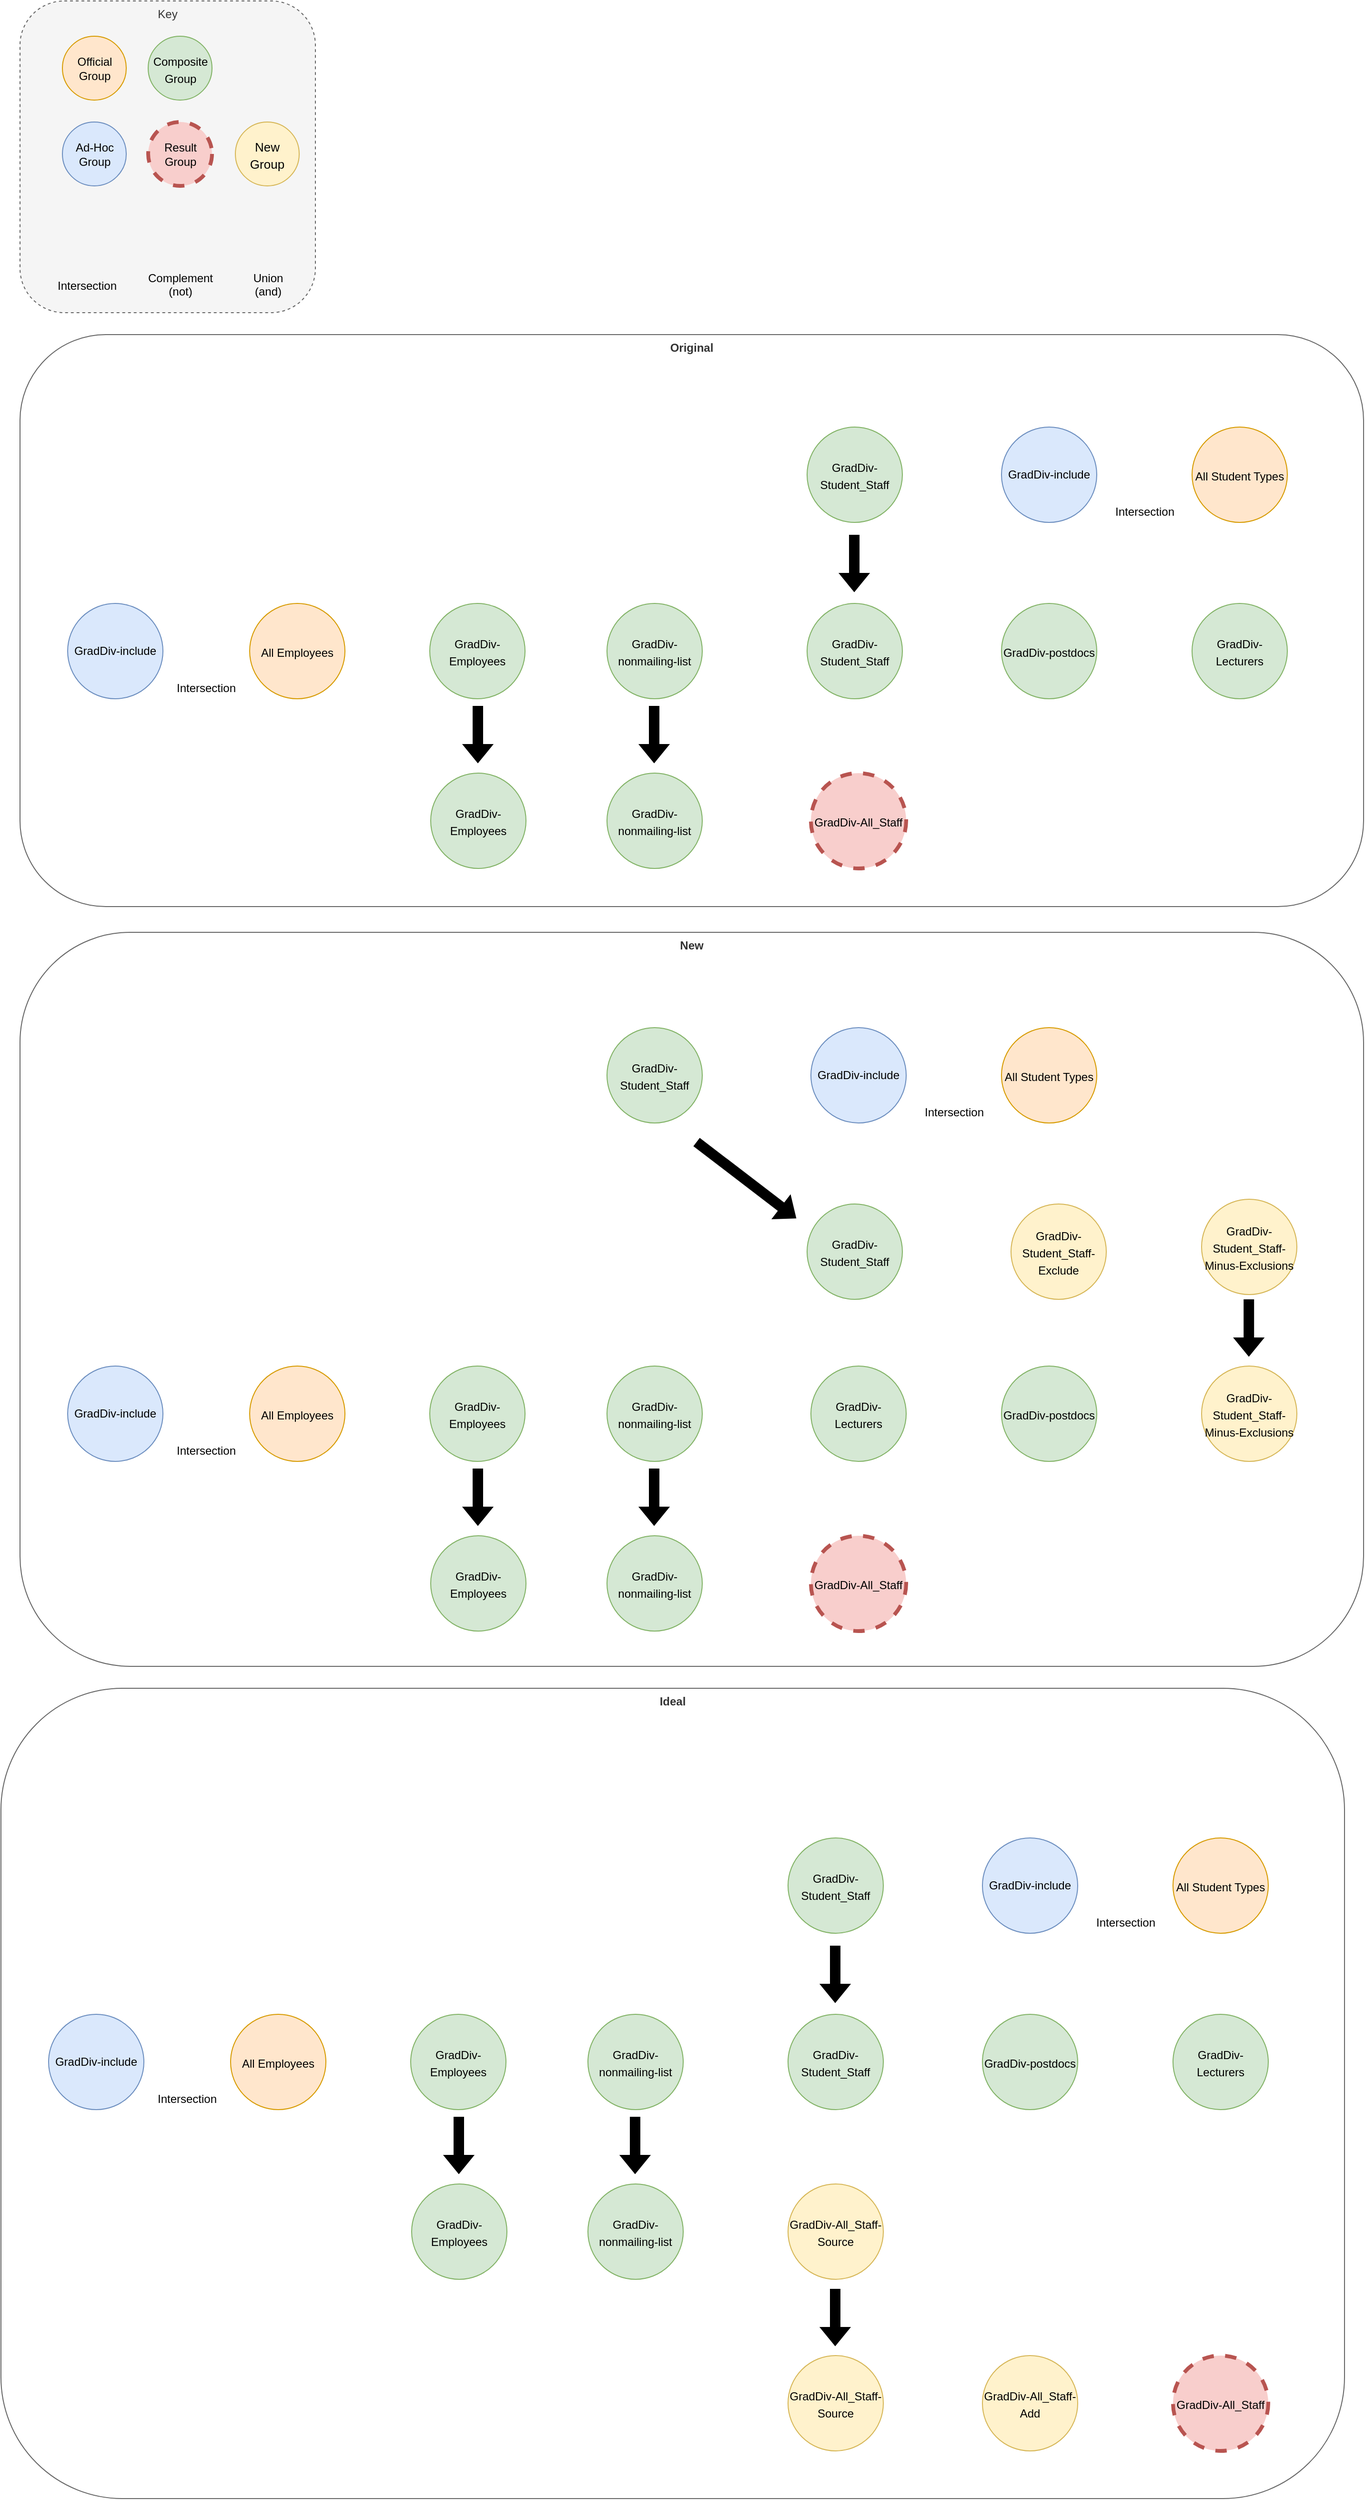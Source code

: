 <mxfile version="21.1.8" type="github">
  <diagram id="3228e29e-7158-1315-38df-8450db1d8a1d" name="Page-1">
    <mxGraphModel dx="3772" dy="739" grid="1" gridSize="10" guides="1" tooltips="1" connect="1" arrows="1" fold="1" page="1" pageScale="1" pageWidth="1169" pageHeight="827" background="none" math="0" shadow="0">
      <root>
        <mxCell id="0" />
        <mxCell id="1" parent="0" />
        <mxCell id="iQ8cCC7Z_S4U6pTmPQgQ-21691" value="&lt;b&gt;New&lt;/b&gt;" style="rounded=1;whiteSpace=wrap;html=1;fontSize=12;fontColor=#333333;fillColor=none;verticalAlign=top;strokeColor=#666666;" parent="1" vertex="1">
          <mxGeometry x="-2070" y="977" width="1410" height="770" as="geometry" />
        </mxCell>
        <mxCell id="QYALVXL8oTtBSw0v3C-n-21735" value="Key" style="rounded=1;whiteSpace=wrap;html=1;fontSize=12;fontColor=#333333;fillColor=#f5f5f5;verticalAlign=top;dashed=1;strokeColor=#666666;" parent="1" vertex="1">
          <mxGeometry x="-2070" width="310" height="327" as="geometry" />
        </mxCell>
        <mxCell id="QYALVXL8oTtBSw0v3C-n-21685" value="&lt;b&gt;Original&lt;/b&gt;" style="rounded=1;whiteSpace=wrap;html=1;fontSize=12;fontColor=#333333;fillColor=none;verticalAlign=top;strokeColor=#666666;" parent="1" vertex="1">
          <mxGeometry x="-2070" y="350" width="1410" height="600" as="geometry" />
        </mxCell>
        <mxCell id="QYALVXL8oTtBSw0v3C-n-21664" value="&lt;font style=&quot;font-size: 12px;&quot;&gt;GradDiv-All_Staff&lt;/font&gt;" style="ellipse;whiteSpace=wrap;html=1;aspect=fixed;fontSize=15;fillColor=#f8cecc;strokeColor=#b85450;strokeWidth=4;dashed=1;" parent="1" vertex="1">
          <mxGeometry x="-1240" y="810" width="100" height="100" as="geometry" />
        </mxCell>
        <mxCell id="QYALVXL8oTtBSw0v3C-n-21665" value="&lt;font style=&quot;font-size: 12px;&quot;&gt;GradDiv-nonmailing-list&lt;/font&gt;" style="ellipse;whiteSpace=wrap;html=1;aspect=fixed;fontSize=15;fillColor=#d5e8d4;strokeColor=#82b366;" parent="1" vertex="1">
          <mxGeometry x="-1454" y="632" width="100" height="100" as="geometry" />
        </mxCell>
        <mxCell id="QYALVXL8oTtBSw0v3C-n-21666" value="Intersection" style="shape=image;html=1;verticalAlign=top;verticalLabelPosition=bottom;labelBackgroundColor=none;imageAspect=0;aspect=fixed;image=https://cdn0.iconfinder.com/data/icons/phosphor-regular-vol-3/256/intersect-128.png;fontSize=12;fontColor=default;fillColor=#B18754;" parent="1" vertex="1">
          <mxGeometry x="-2025.5" y="234.5" width="50" height="50" as="geometry" />
        </mxCell>
        <mxCell id="QYALVXL8oTtBSw0v3C-n-21673" value="&lt;font style=&quot;font-size: 12px;&quot;&gt;GradDiv-Employees&lt;/font&gt;" style="ellipse;whiteSpace=wrap;html=1;aspect=fixed;fontSize=15;fillColor=#d5e8d4;strokeColor=#82b366;" parent="1" vertex="1">
          <mxGeometry x="-1639" y="810" width="100" height="100" as="geometry" />
        </mxCell>
        <mxCell id="QYALVXL8oTtBSw0v3C-n-21674" value="" style="shape=image;html=1;verticalAlign=top;verticalLabelPosition=bottom;labelBackgroundColor=#ffffff;imageAspect=0;aspect=fixed;image=https://cdn0.iconfinder.com/data/icons/math-business-icon-set/93/1_5-128.png;fontSize=12;fontColor=default;fillColor=#B18754;" parent="1" vertex="1">
          <mxGeometry x="-1329" y="835" width="50" height="50" as="geometry" />
        </mxCell>
        <mxCell id="QYALVXL8oTtBSw0v3C-n-21677" value="&lt;font style=&quot;font-size: 12px;&quot;&gt;All Employees&lt;/font&gt;" style="ellipse;whiteSpace=wrap;html=1;aspect=fixed;fontSize=15;fillColor=#ffe6cc;strokeColor=#d79b00;" parent="1" vertex="1">
          <mxGeometry x="-1829" y="632" width="100" height="100" as="geometry" />
        </mxCell>
        <mxCell id="QYALVXL8oTtBSw0v3C-n-21678" value="" style="shape=image;html=1;verticalAlign=top;verticalLabelPosition=bottom;labelBackgroundColor=#ffffff;imageAspect=0;aspect=fixed;image=https://cdn0.iconfinder.com/data/icons/math-business-icon-set/93/1_5-128.png;fontSize=12;fontColor=default;fillColor=#B18754;" parent="1" vertex="1">
          <mxGeometry x="-1329" y="657" width="50" height="50" as="geometry" />
        </mxCell>
        <mxCell id="QYALVXL8oTtBSw0v3C-n-21681" value="Official Group" style="ellipse;whiteSpace=wrap;html=1;aspect=fixed;fontSize=12;fillColor=#ffe6cc;strokeColor=#d79b00;" parent="1" vertex="1">
          <mxGeometry x="-2025.5" y="37" width="67" height="67" as="geometry" />
        </mxCell>
        <mxCell id="QYALVXL8oTtBSw0v3C-n-21682" value="&lt;font style=&quot;font-size: 12px;&quot;&gt;Composite Group&lt;br&gt;&lt;/font&gt;" style="ellipse;whiteSpace=wrap;html=1;aspect=fixed;fontSize=15;fillColor=#d5e8d4;strokeColor=#82b366;" parent="1" vertex="1">
          <mxGeometry x="-1935.5" y="37" width="67" height="67" as="geometry" />
        </mxCell>
        <mxCell id="QYALVXL8oTtBSw0v3C-n-21683" value="Ad-Hoc Group" style="ellipse;whiteSpace=wrap;html=1;aspect=fixed;fontSize=12;fillColor=#dae8fc;strokeColor=#6c8ebf;" parent="1" vertex="1">
          <mxGeometry x="-2025.5" y="127" width="67" height="67" as="geometry" />
        </mxCell>
        <mxCell id="QYALVXL8oTtBSw0v3C-n-21684" value="Result Group" style="ellipse;whiteSpace=wrap;html=1;aspect=fixed;fontSize=12;fillColor=#f8cecc;strokeColor=#b85450;strokeWidth=4;perimeterSpacing=0;dashed=1;" parent="1" vertex="1">
          <mxGeometry x="-1935.5" y="127" width="67" height="67" as="geometry" />
        </mxCell>
        <mxCell id="QYALVXL8oTtBSw0v3C-n-21702" value="Complement&lt;br&gt;(not)" style="shape=image;html=1;verticalAlign=top;verticalLabelPosition=bottom;labelBackgroundColor=none;imageAspect=0;aspect=fixed;image=https://cdn4.iconfinder.com/data/icons/ionicons/512/icon-ios7-minus-outline-128.png;fontSize=12;fontColor=default;fillColor=#B18754;" parent="1" vertex="1">
          <mxGeometry x="-1927" y="227" width="50" height="50" as="geometry" />
        </mxCell>
        <mxCell id="QYALVXL8oTtBSw0v3C-n-21703" value="Union&lt;br&gt;(and)" style="shape=image;html=1;verticalAlign=top;verticalLabelPosition=bottom;labelBackgroundColor=none;imageAspect=0;aspect=fixed;image=https://cdn4.iconfinder.com/data/icons/ionicons/512/icon-ios7-plus-outline-128.png;fontSize=12;fontColor=default;fillColor=#B18754;" parent="1" vertex="1">
          <mxGeometry x="-1835.5" y="227" width="50" height="50" as="geometry" />
        </mxCell>
        <mxCell id="QYALVXL8oTtBSw0v3C-n-21733" value="&lt;font style=&quot;font-size: 13px;&quot;&gt;New Group&lt;br&gt;&lt;/font&gt;" style="ellipse;whiteSpace=wrap;html=1;aspect=fixed;fontSize=15;fillColor=#fff2cc;strokeColor=#d6b656;" parent="1" vertex="1">
          <mxGeometry x="-1844" y="127" width="67" height="67" as="geometry" />
        </mxCell>
        <mxCell id="iQ8cCC7Z_S4U6pTmPQgQ-21640" value="" style="shape=image;html=1;verticalAlign=top;verticalLabelPosition=bottom;labelBackgroundColor=#ffffff;imageAspect=0;aspect=fixed;image=https://cdn4.iconfinder.com/data/icons/ionicons/512/icon-ios7-minus-outline-128.png;fontSize=12;fontColor=default;fillColor=#B18754;" parent="1" vertex="1">
          <mxGeometry x="-1521" y="835" width="50" height="50" as="geometry" />
        </mxCell>
        <mxCell id="iQ8cCC7Z_S4U6pTmPQgQ-21641" value="&lt;font style=&quot;font-size: 12px;&quot;&gt;GradDiv-nonmailing-list&lt;/font&gt;" style="ellipse;whiteSpace=wrap;html=1;aspect=fixed;fontSize=15;fillColor=#d5e8d4;strokeColor=#82b366;" parent="1" vertex="1">
          <mxGeometry x="-1454" y="810" width="100" height="100" as="geometry" />
        </mxCell>
        <mxCell id="iQ8cCC7Z_S4U6pTmPQgQ-21642" value="" style="shape=flexArrow;endArrow=classic;html=1;rounded=0;fontSize=12;fontColor=default;fillColor=#000000;" parent="1" edge="1">
          <mxGeometry width="50" height="50" relative="1" as="geometry">
            <mxPoint x="-1404.5" y="739.5" as="sourcePoint" />
            <mxPoint x="-1404.5" y="799.5" as="targetPoint" />
          </mxGeometry>
        </mxCell>
        <mxCell id="iQ8cCC7Z_S4U6pTmPQgQ-21643" value="&lt;font style=&quot;font-size: 12px;&quot;&gt;GradDiv-Lecturers&lt;/font&gt;" style="ellipse;whiteSpace=wrap;html=1;aspect=fixed;fontSize=15;fillColor=#d5e8d4;strokeColor=#82b366;" parent="1" vertex="1">
          <mxGeometry x="-840" y="632" width="100" height="100" as="geometry" />
        </mxCell>
        <mxCell id="iQ8cCC7Z_S4U6pTmPQgQ-21644" value="" style="shape=image;html=1;verticalAlign=top;verticalLabelPosition=bottom;labelBackgroundColor=#ffffff;imageAspect=0;aspect=fixed;image=https://cdn4.iconfinder.com/data/icons/ionicons/512/icon-ios7-plus-outline-128.png;fontSize=12;fontColor=default;fillColor=#B18754;" parent="1" vertex="1">
          <mxGeometry x="-1110" y="657" width="50" height="50" as="geometry" />
        </mxCell>
        <mxCell id="iQ8cCC7Z_S4U6pTmPQgQ-21645" value="&lt;font style=&quot;font-size: 12px;&quot;&gt;GradDiv-postdocs&lt;/font&gt;" style="ellipse;whiteSpace=wrap;html=1;aspect=fixed;fontSize=15;fillColor=#d5e8d4;strokeColor=#82b366;" parent="1" vertex="1">
          <mxGeometry x="-1040" y="632" width="100" height="100" as="geometry" />
        </mxCell>
        <mxCell id="iQ8cCC7Z_S4U6pTmPQgQ-21646" value="" style="shape=image;html=1;verticalAlign=top;verticalLabelPosition=bottom;labelBackgroundColor=#ffffff;imageAspect=0;aspect=fixed;image=https://cdn4.iconfinder.com/data/icons/ionicons/512/icon-ios7-plus-outline-128.png;fontSize=12;fontColor=default;fillColor=#B18754;" parent="1" vertex="1">
          <mxGeometry x="-917" y="657" width="50" height="50" as="geometry" />
        </mxCell>
        <mxCell id="iQ8cCC7Z_S4U6pTmPQgQ-21647" value="&lt;font style=&quot;font-size: 12px;&quot;&gt;GradDiv-Student_Staff&lt;/font&gt;" style="ellipse;whiteSpace=wrap;html=1;aspect=fixed;fontSize=15;fillColor=#d5e8d4;strokeColor=#82b366;" parent="1" vertex="1">
          <mxGeometry x="-1244" y="632" width="100" height="100" as="geometry" />
        </mxCell>
        <mxCell id="iQ8cCC7Z_S4U6pTmPQgQ-21648" value="" style="shape=flexArrow;endArrow=classic;html=1;rounded=0;fontSize=12;fontColor=default;fillColor=#000000;" parent="1" edge="1">
          <mxGeometry width="50" height="50" relative="1" as="geometry">
            <mxPoint x="-1589.5" y="739.5" as="sourcePoint" />
            <mxPoint x="-1589.5" y="799.5" as="targetPoint" />
          </mxGeometry>
        </mxCell>
        <mxCell id="iQ8cCC7Z_S4U6pTmPQgQ-21649" value="&lt;font style=&quot;font-size: 12px;&quot;&gt;GradDiv-include&lt;/font&gt;" style="ellipse;whiteSpace=wrap;html=1;aspect=fixed;fontSize=12;fillColor=#dae8fc;strokeColor=#6c8ebf;" parent="1" vertex="1">
          <mxGeometry x="-2020" y="632" width="100" height="100" as="geometry" />
        </mxCell>
        <mxCell id="iQ8cCC7Z_S4U6pTmPQgQ-21650" value="Intersection" style="shape=image;html=1;verticalAlign=top;verticalLabelPosition=bottom;labelBackgroundColor=none;imageAspect=0;aspect=fixed;image=https://cdn0.iconfinder.com/data/icons/phosphor-regular-vol-3/256/intersect-128.png;fontSize=12;fontColor=default;fillColor=#B18754;" parent="1" vertex="1">
          <mxGeometry x="-1900" y="657" width="50" height="50" as="geometry" />
        </mxCell>
        <mxCell id="iQ8cCC7Z_S4U6pTmPQgQ-21651" value="&lt;font style=&quot;font-size: 12px;&quot;&gt;GradDiv-Employees&lt;/font&gt;" style="ellipse;whiteSpace=wrap;html=1;aspect=fixed;fontSize=15;fillColor=#d5e8d4;strokeColor=#82b366;" parent="1" vertex="1">
          <mxGeometry x="-1640" y="632" width="100" height="100" as="geometry" />
        </mxCell>
        <mxCell id="iQ8cCC7Z_S4U6pTmPQgQ-21652" value="" style="shape=image;html=1;verticalAlign=top;verticalLabelPosition=bottom;labelBackgroundColor=#ffffff;imageAspect=0;aspect=fixed;image=https://cdn0.iconfinder.com/data/icons/math-business-icon-set/93/1_5-128.png;fontSize=12;fontColor=default;fillColor=#B18754;" parent="1" vertex="1">
          <mxGeometry x="-1710" y="657" width="50" height="50" as="geometry" />
        </mxCell>
        <mxCell id="iQ8cCC7Z_S4U6pTmPQgQ-21653" value="&lt;font style=&quot;font-size: 12px;&quot;&gt;GradDiv-Student_Staff&lt;/font&gt;" style="ellipse;whiteSpace=wrap;html=1;aspect=fixed;fontSize=15;fillColor=#d5e8d4;strokeColor=#82b366;" parent="1" vertex="1">
          <mxGeometry x="-1244" y="447" width="100" height="100" as="geometry" />
        </mxCell>
        <mxCell id="iQ8cCC7Z_S4U6pTmPQgQ-21655" value="&lt;font style=&quot;font-size: 12px;&quot;&gt;GradDiv-include&lt;/font&gt;" style="ellipse;whiteSpace=wrap;html=1;aspect=fixed;fontSize=12;fillColor=#dae8fc;strokeColor=#6c8ebf;" parent="1" vertex="1">
          <mxGeometry x="-1040" y="447" width="100" height="100" as="geometry" />
        </mxCell>
        <mxCell id="iQ8cCC7Z_S4U6pTmPQgQ-21656" value="&lt;font style=&quot;font-size: 12px;&quot;&gt;All Student Types&lt;/font&gt;" style="ellipse;whiteSpace=wrap;html=1;aspect=fixed;fontSize=15;fillColor=#ffe6cc;strokeColor=#d79b00;" parent="1" vertex="1">
          <mxGeometry x="-840" y="447" width="100" height="100" as="geometry" />
        </mxCell>
        <mxCell id="iQ8cCC7Z_S4U6pTmPQgQ-21657" value="Intersection" style="shape=image;html=1;verticalAlign=top;verticalLabelPosition=bottom;labelBackgroundColor=none;imageAspect=0;aspect=fixed;image=https://cdn0.iconfinder.com/data/icons/phosphor-regular-vol-3/256/intersect-128.png;fontSize=12;fontColor=default;fillColor=#B18754;" parent="1" vertex="1">
          <mxGeometry x="-915.5" y="472" width="50" height="50" as="geometry" />
        </mxCell>
        <mxCell id="iQ8cCC7Z_S4U6pTmPQgQ-21658" value="" style="shape=image;html=1;verticalAlign=top;verticalLabelPosition=bottom;labelBackgroundColor=#ffffff;imageAspect=0;aspect=fixed;image=https://cdn0.iconfinder.com/data/icons/math-business-icon-set/93/1_5-128.png;fontSize=12;fontColor=default;fillColor=#B18754;" parent="1" vertex="1">
          <mxGeometry x="-1129" y="472" width="50" height="50" as="geometry" />
        </mxCell>
        <mxCell id="iQ8cCC7Z_S4U6pTmPQgQ-21660" value="&lt;font style=&quot;font-size: 12px;&quot;&gt;GradDiv-All_Staff&lt;/font&gt;" style="ellipse;whiteSpace=wrap;html=1;aspect=fixed;fontSize=15;fillColor=#f8cecc;strokeColor=#b85450;strokeWidth=4;dashed=1;" parent="1" vertex="1">
          <mxGeometry x="-1240" y="1610" width="100" height="100" as="geometry" />
        </mxCell>
        <mxCell id="iQ8cCC7Z_S4U6pTmPQgQ-21661" value="&lt;font style=&quot;font-size: 12px;&quot;&gt;GradDiv-nonmailing-list&lt;/font&gt;" style="ellipse;whiteSpace=wrap;html=1;aspect=fixed;fontSize=15;fillColor=#d5e8d4;strokeColor=#82b366;" parent="1" vertex="1">
          <mxGeometry x="-1454" y="1432" width="100" height="100" as="geometry" />
        </mxCell>
        <mxCell id="iQ8cCC7Z_S4U6pTmPQgQ-21662" value="&lt;font style=&quot;font-size: 12px;&quot;&gt;GradDiv-Employees&lt;/font&gt;" style="ellipse;whiteSpace=wrap;html=1;aspect=fixed;fontSize=15;fillColor=#d5e8d4;strokeColor=#82b366;" parent="1" vertex="1">
          <mxGeometry x="-1639" y="1610" width="100" height="100" as="geometry" />
        </mxCell>
        <mxCell id="iQ8cCC7Z_S4U6pTmPQgQ-21663" value="" style="shape=image;html=1;verticalAlign=top;verticalLabelPosition=bottom;labelBackgroundColor=#ffffff;imageAspect=0;aspect=fixed;image=https://cdn0.iconfinder.com/data/icons/math-business-icon-set/93/1_5-128.png;fontSize=12;fontColor=default;fillColor=#B18754;" parent="1" vertex="1">
          <mxGeometry x="-1329" y="1635" width="50" height="50" as="geometry" />
        </mxCell>
        <mxCell id="iQ8cCC7Z_S4U6pTmPQgQ-21664" value="&lt;font style=&quot;font-size: 12px;&quot;&gt;All Employees&lt;/font&gt;" style="ellipse;whiteSpace=wrap;html=1;aspect=fixed;fontSize=15;fillColor=#ffe6cc;strokeColor=#d79b00;" parent="1" vertex="1">
          <mxGeometry x="-1829" y="1432" width="100" height="100" as="geometry" />
        </mxCell>
        <mxCell id="iQ8cCC7Z_S4U6pTmPQgQ-21665" value="" style="shape=image;html=1;verticalAlign=top;verticalLabelPosition=bottom;labelBackgroundColor=#ffffff;imageAspect=0;aspect=fixed;image=https://cdn0.iconfinder.com/data/icons/math-business-icon-set/93/1_5-128.png;fontSize=12;fontColor=default;fillColor=#B18754;" parent="1" vertex="1">
          <mxGeometry x="-1329" y="1457" width="50" height="50" as="geometry" />
        </mxCell>
        <mxCell id="iQ8cCC7Z_S4U6pTmPQgQ-21666" value="" style="shape=image;html=1;verticalAlign=top;verticalLabelPosition=bottom;labelBackgroundColor=#ffffff;imageAspect=0;aspect=fixed;image=https://cdn4.iconfinder.com/data/icons/ionicons/512/icon-ios7-minus-outline-128.png;fontSize=12;fontColor=default;fillColor=#B18754;" parent="1" vertex="1">
          <mxGeometry x="-1521" y="1635" width="50" height="50" as="geometry" />
        </mxCell>
        <mxCell id="iQ8cCC7Z_S4U6pTmPQgQ-21667" value="&lt;font style=&quot;font-size: 12px;&quot;&gt;GradDiv-nonmailing-list&lt;/font&gt;" style="ellipse;whiteSpace=wrap;html=1;aspect=fixed;fontSize=15;fillColor=#d5e8d4;strokeColor=#82b366;" parent="1" vertex="1">
          <mxGeometry x="-1454" y="1610" width="100" height="100" as="geometry" />
        </mxCell>
        <mxCell id="iQ8cCC7Z_S4U6pTmPQgQ-21668" value="" style="shape=flexArrow;endArrow=classic;html=1;rounded=0;fontSize=12;fontColor=default;fillColor=#000000;" parent="1" edge="1">
          <mxGeometry width="50" height="50" relative="1" as="geometry">
            <mxPoint x="-1404.5" y="1539.5" as="sourcePoint" />
            <mxPoint x="-1404.5" y="1599.5" as="targetPoint" />
          </mxGeometry>
        </mxCell>
        <mxCell id="iQ8cCC7Z_S4U6pTmPQgQ-21669" value="&lt;font style=&quot;font-size: 12px;&quot;&gt;GradDiv-Lecturers&lt;/font&gt;" style="ellipse;whiteSpace=wrap;html=1;aspect=fixed;fontSize=15;fillColor=#d5e8d4;strokeColor=#82b366;" parent="1" vertex="1">
          <mxGeometry x="-1240" y="1432" width="100" height="100" as="geometry" />
        </mxCell>
        <mxCell id="iQ8cCC7Z_S4U6pTmPQgQ-21670" value="" style="shape=image;html=1;verticalAlign=top;verticalLabelPosition=bottom;labelBackgroundColor=#ffffff;imageAspect=0;aspect=fixed;image=https://cdn4.iconfinder.com/data/icons/ionicons/512/icon-ios7-plus-outline-128.png;fontSize=12;fontColor=default;fillColor=#B18754;" parent="1" vertex="1">
          <mxGeometry x="-1110" y="1457" width="50" height="50" as="geometry" />
        </mxCell>
        <mxCell id="iQ8cCC7Z_S4U6pTmPQgQ-21671" value="&lt;font style=&quot;font-size: 12px;&quot;&gt;GradDiv-postdocs&lt;/font&gt;" style="ellipse;whiteSpace=wrap;html=1;aspect=fixed;fontSize=15;fillColor=#d5e8d4;strokeColor=#82b366;" parent="1" vertex="1">
          <mxGeometry x="-1040" y="1432" width="100" height="100" as="geometry" />
        </mxCell>
        <mxCell id="iQ8cCC7Z_S4U6pTmPQgQ-21672" value="" style="shape=image;html=1;verticalAlign=top;verticalLabelPosition=bottom;labelBackgroundColor=#ffffff;imageAspect=0;aspect=fixed;image=https://cdn4.iconfinder.com/data/icons/ionicons/512/icon-ios7-plus-outline-128.png;fontSize=12;fontColor=default;fillColor=#B18754;" parent="1" vertex="1">
          <mxGeometry x="-917" y="1457" width="50" height="50" as="geometry" />
        </mxCell>
        <mxCell id="iQ8cCC7Z_S4U6pTmPQgQ-21673" value="&lt;font style=&quot;font-size: 12px;&quot;&gt;GradDiv-Student_Staff&lt;/font&gt;" style="ellipse;whiteSpace=wrap;html=1;aspect=fixed;fontSize=15;fillColor=#d5e8d4;strokeColor=#82b366;" parent="1" vertex="1">
          <mxGeometry x="-1244" y="1262" width="100" height="100" as="geometry" />
        </mxCell>
        <mxCell id="iQ8cCC7Z_S4U6pTmPQgQ-21674" value="" style="shape=flexArrow;endArrow=classic;html=1;rounded=0;fontSize=12;fontColor=default;fillColor=#000000;" parent="1" edge="1">
          <mxGeometry width="50" height="50" relative="1" as="geometry">
            <mxPoint x="-1589.5" y="1539.5" as="sourcePoint" />
            <mxPoint x="-1589.5" y="1599.5" as="targetPoint" />
          </mxGeometry>
        </mxCell>
        <mxCell id="iQ8cCC7Z_S4U6pTmPQgQ-21675" value="&lt;font style=&quot;font-size: 12px;&quot;&gt;GradDiv-include&lt;/font&gt;" style="ellipse;whiteSpace=wrap;html=1;aspect=fixed;fontSize=12;fillColor=#dae8fc;strokeColor=#6c8ebf;" parent="1" vertex="1">
          <mxGeometry x="-2020" y="1432" width="100" height="100" as="geometry" />
        </mxCell>
        <mxCell id="iQ8cCC7Z_S4U6pTmPQgQ-21676" value="Intersection" style="shape=image;html=1;verticalAlign=top;verticalLabelPosition=bottom;labelBackgroundColor=none;imageAspect=0;aspect=fixed;image=https://cdn0.iconfinder.com/data/icons/phosphor-regular-vol-3/256/intersect-128.png;fontSize=12;fontColor=default;fillColor=#B18754;" parent="1" vertex="1">
          <mxGeometry x="-1900" y="1457" width="50" height="50" as="geometry" />
        </mxCell>
        <mxCell id="iQ8cCC7Z_S4U6pTmPQgQ-21677" value="&lt;font style=&quot;font-size: 12px;&quot;&gt;GradDiv-Employees&lt;/font&gt;" style="ellipse;whiteSpace=wrap;html=1;aspect=fixed;fontSize=15;fillColor=#d5e8d4;strokeColor=#82b366;" parent="1" vertex="1">
          <mxGeometry x="-1640" y="1432" width="100" height="100" as="geometry" />
        </mxCell>
        <mxCell id="iQ8cCC7Z_S4U6pTmPQgQ-21678" value="" style="shape=image;html=1;verticalAlign=top;verticalLabelPosition=bottom;labelBackgroundColor=#ffffff;imageAspect=0;aspect=fixed;image=https://cdn0.iconfinder.com/data/icons/math-business-icon-set/93/1_5-128.png;fontSize=12;fontColor=default;fillColor=#B18754;" parent="1" vertex="1">
          <mxGeometry x="-1710" y="1457" width="50" height="50" as="geometry" />
        </mxCell>
        <mxCell id="iQ8cCC7Z_S4U6pTmPQgQ-21679" value="&lt;font style=&quot;font-size: 12px;&quot;&gt;GradDiv-Student_Staff&lt;/font&gt;" style="ellipse;whiteSpace=wrap;html=1;aspect=fixed;fontSize=15;fillColor=#d5e8d4;strokeColor=#82b366;" parent="1" vertex="1">
          <mxGeometry x="-1454" y="1077" width="100" height="100" as="geometry" />
        </mxCell>
        <mxCell id="iQ8cCC7Z_S4U6pTmPQgQ-21680" value="" style="shape=flexArrow;endArrow=classic;html=1;rounded=0;fontSize=12;fontColor=default;fillColor=#000000;" parent="1" edge="1">
          <mxGeometry width="50" height="50" relative="1" as="geometry">
            <mxPoint x="-1360" y="1197" as="sourcePoint" />
            <mxPoint x="-1255.5" y="1277" as="targetPoint" />
          </mxGeometry>
        </mxCell>
        <mxCell id="iQ8cCC7Z_S4U6pTmPQgQ-21681" value="&lt;font style=&quot;font-size: 12px;&quot;&gt;GradDiv-include&lt;/font&gt;" style="ellipse;whiteSpace=wrap;html=1;aspect=fixed;fontSize=12;fillColor=#dae8fc;strokeColor=#6c8ebf;" parent="1" vertex="1">
          <mxGeometry x="-1240" y="1077" width="100" height="100" as="geometry" />
        </mxCell>
        <mxCell id="iQ8cCC7Z_S4U6pTmPQgQ-21682" value="&lt;font style=&quot;font-size: 12px;&quot;&gt;All Student Types&lt;/font&gt;" style="ellipse;whiteSpace=wrap;html=1;aspect=fixed;fontSize=15;fillColor=#ffe6cc;strokeColor=#d79b00;" parent="1" vertex="1">
          <mxGeometry x="-1040" y="1077" width="100" height="100" as="geometry" />
        </mxCell>
        <mxCell id="iQ8cCC7Z_S4U6pTmPQgQ-21683" value="Intersection" style="shape=image;html=1;verticalAlign=top;verticalLabelPosition=bottom;labelBackgroundColor=none;imageAspect=0;aspect=fixed;image=https://cdn0.iconfinder.com/data/icons/phosphor-regular-vol-3/256/intersect-128.png;fontSize=12;fontColor=default;fillColor=#B18754;" parent="1" vertex="1">
          <mxGeometry x="-1115.5" y="1102" width="50" height="50" as="geometry" />
        </mxCell>
        <mxCell id="iQ8cCC7Z_S4U6pTmPQgQ-21684" value="" style="shape=image;html=1;verticalAlign=top;verticalLabelPosition=bottom;labelBackgroundColor=#ffffff;imageAspect=0;aspect=fixed;image=https://cdn0.iconfinder.com/data/icons/math-business-icon-set/93/1_5-128.png;fontSize=12;fontColor=default;fillColor=#B18754;" parent="1" vertex="1">
          <mxGeometry x="-1329" y="1102" width="50" height="50" as="geometry" />
        </mxCell>
        <mxCell id="iQ8cCC7Z_S4U6pTmPQgQ-21685" value="" style="shape=image;html=1;verticalAlign=top;verticalLabelPosition=bottom;labelBackgroundColor=#ffffff;imageAspect=0;aspect=fixed;image=https://cdn0.iconfinder.com/data/icons/math-business-icon-set/93/1_5-128.png;fontSize=12;fontColor=default;fillColor=#B18754;" parent="1" vertex="1">
          <mxGeometry x="-900" y="1287" width="50" height="50" as="geometry" />
        </mxCell>
        <mxCell id="iQ8cCC7Z_S4U6pTmPQgQ-21686" value="&lt;font style=&quot;font-size: 12px;&quot;&gt;GradDiv-Student_Staff-Exclude&lt;/font&gt;" style="ellipse;whiteSpace=wrap;html=1;aspect=fixed;fontSize=15;fillColor=#fff2cc;strokeColor=#d6b656;" parent="1" vertex="1">
          <mxGeometry x="-1030" y="1262" width="100" height="100" as="geometry" />
        </mxCell>
        <mxCell id="iQ8cCC7Z_S4U6pTmPQgQ-21687" value="" style="shape=image;html=1;verticalAlign=top;verticalLabelPosition=bottom;labelBackgroundColor=#ffffff;imageAspect=0;aspect=fixed;image=https://cdn4.iconfinder.com/data/icons/ionicons/512/icon-ios7-minus-outline-128.png;fontSize=12;fontColor=default;fillColor=#B18754;" parent="1" vertex="1">
          <mxGeometry x="-1119" y="1287" width="50" height="50" as="geometry" />
        </mxCell>
        <mxCell id="iQ8cCC7Z_S4U6pTmPQgQ-21688" value="&lt;font style=&quot;font-size: 12px;&quot;&gt;GradDiv-Student_Staff-Minus-Exclusions&lt;/font&gt;" style="ellipse;whiteSpace=wrap;html=1;aspect=fixed;fontSize=15;fillColor=#fff2cc;strokeColor=#d6b656;" parent="1" vertex="1">
          <mxGeometry x="-830" y="1257" width="100" height="100" as="geometry" />
        </mxCell>
        <mxCell id="iQ8cCC7Z_S4U6pTmPQgQ-21689" value="&lt;font style=&quot;font-size: 12px;&quot;&gt;GradDiv-Student_Staff-Minus-Exclusions&lt;/font&gt;" style="ellipse;whiteSpace=wrap;html=1;aspect=fixed;fontSize=15;fillColor=#fff2cc;strokeColor=#d6b656;" parent="1" vertex="1">
          <mxGeometry x="-830" y="1432" width="100" height="100" as="geometry" />
        </mxCell>
        <mxCell id="iQ8cCC7Z_S4U6pTmPQgQ-21690" value="" style="shape=flexArrow;endArrow=classic;html=1;rounded=0;fontSize=12;fontColor=default;fillColor=#000000;" parent="1" edge="1">
          <mxGeometry width="50" height="50" relative="1" as="geometry">
            <mxPoint x="-780.4" y="1362" as="sourcePoint" />
            <mxPoint x="-780.4" y="1422" as="targetPoint" />
          </mxGeometry>
        </mxCell>
        <mxCell id="iQ8cCC7Z_S4U6pTmPQgQ-21692" value="" style="shape=flexArrow;endArrow=classic;html=1;rounded=0;fontSize=12;fontColor=default;fillColor=#000000;" parent="1" edge="1">
          <mxGeometry width="50" height="50" relative="1" as="geometry">
            <mxPoint x="-1194.48" y="560" as="sourcePoint" />
            <mxPoint x="-1194.48" y="620" as="targetPoint" />
          </mxGeometry>
        </mxCell>
        <mxCell id="Dv3-8hnqQZweyLeq9XOi-1" value="&lt;b&gt;Ideal&lt;/b&gt;" style="rounded=1;whiteSpace=wrap;html=1;fontSize=12;fontColor=#333333;fillColor=none;verticalAlign=top;strokeColor=#666666;" vertex="1" parent="1">
          <mxGeometry x="-2090" y="1770" width="1410" height="850" as="geometry" />
        </mxCell>
        <mxCell id="Dv3-8hnqQZweyLeq9XOi-2" value="&lt;font style=&quot;font-size: 12px;&quot;&gt;GradDiv-All_Staff&lt;/font&gt;" style="ellipse;whiteSpace=wrap;html=1;aspect=fixed;fontSize=15;fillColor=#f8cecc;strokeColor=#b85450;strokeWidth=4;dashed=1;" vertex="1" parent="1">
          <mxGeometry x="-860" y="2470" width="100" height="100" as="geometry" />
        </mxCell>
        <mxCell id="Dv3-8hnqQZweyLeq9XOi-3" value="&lt;font style=&quot;font-size: 12px;&quot;&gt;GradDiv-nonmailing-list&lt;/font&gt;" style="ellipse;whiteSpace=wrap;html=1;aspect=fixed;fontSize=15;fillColor=#d5e8d4;strokeColor=#82b366;" vertex="1" parent="1">
          <mxGeometry x="-1474" y="2112" width="100" height="100" as="geometry" />
        </mxCell>
        <mxCell id="Dv3-8hnqQZweyLeq9XOi-4" value="&lt;font style=&quot;font-size: 12px;&quot;&gt;GradDiv-Employees&lt;/font&gt;" style="ellipse;whiteSpace=wrap;html=1;aspect=fixed;fontSize=15;fillColor=#d5e8d4;strokeColor=#82b366;" vertex="1" parent="1">
          <mxGeometry x="-1659" y="2290" width="100" height="100" as="geometry" />
        </mxCell>
        <mxCell id="Dv3-8hnqQZweyLeq9XOi-5" value="" style="shape=image;html=1;verticalAlign=top;verticalLabelPosition=bottom;labelBackgroundColor=#ffffff;imageAspect=0;aspect=fixed;image=https://cdn0.iconfinder.com/data/icons/math-business-icon-set/93/1_5-128.png;fontSize=12;fontColor=default;fillColor=#B18754;" vertex="1" parent="1">
          <mxGeometry x="-1349" y="2315" width="50" height="50" as="geometry" />
        </mxCell>
        <mxCell id="Dv3-8hnqQZweyLeq9XOi-6" value="&lt;font style=&quot;font-size: 12px;&quot;&gt;All Employees&lt;/font&gt;" style="ellipse;whiteSpace=wrap;html=1;aspect=fixed;fontSize=15;fillColor=#ffe6cc;strokeColor=#d79b00;" vertex="1" parent="1">
          <mxGeometry x="-1849" y="2112" width="100" height="100" as="geometry" />
        </mxCell>
        <mxCell id="Dv3-8hnqQZweyLeq9XOi-7" value="" style="shape=image;html=1;verticalAlign=top;verticalLabelPosition=bottom;labelBackgroundColor=#ffffff;imageAspect=0;aspect=fixed;image=https://cdn0.iconfinder.com/data/icons/math-business-icon-set/93/1_5-128.png;fontSize=12;fontColor=default;fillColor=#B18754;" vertex="1" parent="1">
          <mxGeometry x="-1349" y="2137" width="50" height="50" as="geometry" />
        </mxCell>
        <mxCell id="Dv3-8hnqQZweyLeq9XOi-8" value="" style="shape=image;html=1;verticalAlign=top;verticalLabelPosition=bottom;labelBackgroundColor=#ffffff;imageAspect=0;aspect=fixed;image=https://cdn4.iconfinder.com/data/icons/ionicons/512/icon-ios7-minus-outline-128.png;fontSize=12;fontColor=default;fillColor=#B18754;" vertex="1" parent="1">
          <mxGeometry x="-1541" y="2315" width="50" height="50" as="geometry" />
        </mxCell>
        <mxCell id="Dv3-8hnqQZweyLeq9XOi-9" value="&lt;font style=&quot;font-size: 12px;&quot;&gt;GradDiv-nonmailing-list&lt;/font&gt;" style="ellipse;whiteSpace=wrap;html=1;aspect=fixed;fontSize=15;fillColor=#d5e8d4;strokeColor=#82b366;" vertex="1" parent="1">
          <mxGeometry x="-1474" y="2290" width="100" height="100" as="geometry" />
        </mxCell>
        <mxCell id="Dv3-8hnqQZweyLeq9XOi-10" value="" style="shape=flexArrow;endArrow=classic;html=1;rounded=0;fontSize=12;fontColor=default;fillColor=#000000;" edge="1" parent="1">
          <mxGeometry width="50" height="50" relative="1" as="geometry">
            <mxPoint x="-1424.5" y="2219.5" as="sourcePoint" />
            <mxPoint x="-1424.5" y="2279.5" as="targetPoint" />
          </mxGeometry>
        </mxCell>
        <mxCell id="Dv3-8hnqQZweyLeq9XOi-11" value="&lt;font style=&quot;font-size: 12px;&quot;&gt;GradDiv-Lecturers&lt;/font&gt;" style="ellipse;whiteSpace=wrap;html=1;aspect=fixed;fontSize=15;fillColor=#d5e8d4;strokeColor=#82b366;" vertex="1" parent="1">
          <mxGeometry x="-860" y="2112" width="100" height="100" as="geometry" />
        </mxCell>
        <mxCell id="Dv3-8hnqQZweyLeq9XOi-12" value="" style="shape=image;html=1;verticalAlign=top;verticalLabelPosition=bottom;labelBackgroundColor=#ffffff;imageAspect=0;aspect=fixed;image=https://cdn4.iconfinder.com/data/icons/ionicons/512/icon-ios7-plus-outline-128.png;fontSize=12;fontColor=default;fillColor=#B18754;" vertex="1" parent="1">
          <mxGeometry x="-1130" y="2137" width="50" height="50" as="geometry" />
        </mxCell>
        <mxCell id="Dv3-8hnqQZweyLeq9XOi-13" value="&lt;font style=&quot;font-size: 12px;&quot;&gt;GradDiv-postdocs&lt;/font&gt;" style="ellipse;whiteSpace=wrap;html=1;aspect=fixed;fontSize=15;fillColor=#d5e8d4;strokeColor=#82b366;" vertex="1" parent="1">
          <mxGeometry x="-1060" y="2112" width="100" height="100" as="geometry" />
        </mxCell>
        <mxCell id="Dv3-8hnqQZweyLeq9XOi-14" value="" style="shape=image;html=1;verticalAlign=top;verticalLabelPosition=bottom;labelBackgroundColor=#ffffff;imageAspect=0;aspect=fixed;image=https://cdn4.iconfinder.com/data/icons/ionicons/512/icon-ios7-plus-outline-128.png;fontSize=12;fontColor=default;fillColor=#B18754;" vertex="1" parent="1">
          <mxGeometry x="-937" y="2137" width="50" height="50" as="geometry" />
        </mxCell>
        <mxCell id="Dv3-8hnqQZweyLeq9XOi-15" value="&lt;font style=&quot;font-size: 12px;&quot;&gt;GradDiv-Student_Staff&lt;/font&gt;" style="ellipse;whiteSpace=wrap;html=1;aspect=fixed;fontSize=15;fillColor=#d5e8d4;strokeColor=#82b366;" vertex="1" parent="1">
          <mxGeometry x="-1264" y="2112" width="100" height="100" as="geometry" />
        </mxCell>
        <mxCell id="Dv3-8hnqQZweyLeq9XOi-16" value="" style="shape=flexArrow;endArrow=classic;html=1;rounded=0;fontSize=12;fontColor=default;fillColor=#000000;" edge="1" parent="1">
          <mxGeometry width="50" height="50" relative="1" as="geometry">
            <mxPoint x="-1609.5" y="2219.5" as="sourcePoint" />
            <mxPoint x="-1609.5" y="2279.5" as="targetPoint" />
          </mxGeometry>
        </mxCell>
        <mxCell id="Dv3-8hnqQZweyLeq9XOi-17" value="&lt;font style=&quot;font-size: 12px;&quot;&gt;GradDiv-include&lt;/font&gt;" style="ellipse;whiteSpace=wrap;html=1;aspect=fixed;fontSize=12;fillColor=#dae8fc;strokeColor=#6c8ebf;" vertex="1" parent="1">
          <mxGeometry x="-2040" y="2112" width="100" height="100" as="geometry" />
        </mxCell>
        <mxCell id="Dv3-8hnqQZweyLeq9XOi-18" value="Intersection" style="shape=image;html=1;verticalAlign=top;verticalLabelPosition=bottom;labelBackgroundColor=none;imageAspect=0;aspect=fixed;image=https://cdn0.iconfinder.com/data/icons/phosphor-regular-vol-3/256/intersect-128.png;fontSize=12;fontColor=default;fillColor=#B18754;" vertex="1" parent="1">
          <mxGeometry x="-1920" y="2137" width="50" height="50" as="geometry" />
        </mxCell>
        <mxCell id="Dv3-8hnqQZweyLeq9XOi-19" value="&lt;font style=&quot;font-size: 12px;&quot;&gt;GradDiv-Employees&lt;/font&gt;" style="ellipse;whiteSpace=wrap;html=1;aspect=fixed;fontSize=15;fillColor=#d5e8d4;strokeColor=#82b366;" vertex="1" parent="1">
          <mxGeometry x="-1660" y="2112" width="100" height="100" as="geometry" />
        </mxCell>
        <mxCell id="Dv3-8hnqQZweyLeq9XOi-20" value="" style="shape=image;html=1;verticalAlign=top;verticalLabelPosition=bottom;labelBackgroundColor=#ffffff;imageAspect=0;aspect=fixed;image=https://cdn0.iconfinder.com/data/icons/math-business-icon-set/93/1_5-128.png;fontSize=12;fontColor=default;fillColor=#B18754;" vertex="1" parent="1">
          <mxGeometry x="-1730" y="2137" width="50" height="50" as="geometry" />
        </mxCell>
        <mxCell id="Dv3-8hnqQZweyLeq9XOi-21" value="&lt;font style=&quot;font-size: 12px;&quot;&gt;GradDiv-Student_Staff&lt;/font&gt;" style="ellipse;whiteSpace=wrap;html=1;aspect=fixed;fontSize=15;fillColor=#d5e8d4;strokeColor=#82b366;" vertex="1" parent="1">
          <mxGeometry x="-1264" y="1927" width="100" height="100" as="geometry" />
        </mxCell>
        <mxCell id="Dv3-8hnqQZweyLeq9XOi-22" value="&lt;font style=&quot;font-size: 12px;&quot;&gt;GradDiv-include&lt;/font&gt;" style="ellipse;whiteSpace=wrap;html=1;aspect=fixed;fontSize=12;fillColor=#dae8fc;strokeColor=#6c8ebf;" vertex="1" parent="1">
          <mxGeometry x="-1060" y="1927" width="100" height="100" as="geometry" />
        </mxCell>
        <mxCell id="Dv3-8hnqQZweyLeq9XOi-23" value="&lt;font style=&quot;font-size: 12px;&quot;&gt;All Student Types&lt;/font&gt;" style="ellipse;whiteSpace=wrap;html=1;aspect=fixed;fontSize=15;fillColor=#ffe6cc;strokeColor=#d79b00;" vertex="1" parent="1">
          <mxGeometry x="-860" y="1927" width="100" height="100" as="geometry" />
        </mxCell>
        <mxCell id="Dv3-8hnqQZweyLeq9XOi-24" value="Intersection" style="shape=image;html=1;verticalAlign=top;verticalLabelPosition=bottom;labelBackgroundColor=none;imageAspect=0;aspect=fixed;image=https://cdn0.iconfinder.com/data/icons/phosphor-regular-vol-3/256/intersect-128.png;fontSize=12;fontColor=default;fillColor=#B18754;" vertex="1" parent="1">
          <mxGeometry x="-935.5" y="1952" width="50" height="50" as="geometry" />
        </mxCell>
        <mxCell id="Dv3-8hnqQZweyLeq9XOi-25" value="" style="shape=image;html=1;verticalAlign=top;verticalLabelPosition=bottom;labelBackgroundColor=#ffffff;imageAspect=0;aspect=fixed;image=https://cdn0.iconfinder.com/data/icons/math-business-icon-set/93/1_5-128.png;fontSize=12;fontColor=default;fillColor=#B18754;" vertex="1" parent="1">
          <mxGeometry x="-1149" y="1952" width="50" height="50" as="geometry" />
        </mxCell>
        <mxCell id="Dv3-8hnqQZweyLeq9XOi-26" value="" style="shape=flexArrow;endArrow=classic;html=1;rounded=0;fontSize=12;fontColor=default;fillColor=#000000;" edge="1" parent="1">
          <mxGeometry width="50" height="50" relative="1" as="geometry">
            <mxPoint x="-1214.48" y="2040" as="sourcePoint" />
            <mxPoint x="-1214.48" y="2100" as="targetPoint" />
          </mxGeometry>
        </mxCell>
        <mxCell id="Dv3-8hnqQZweyLeq9XOi-27" value="&lt;font style=&quot;font-size: 12px;&quot;&gt;GradDiv-All_Staff-Source&lt;/font&gt;" style="ellipse;whiteSpace=wrap;html=1;aspect=fixed;fontSize=15;fillColor=#fff2cc;strokeColor=#d6b656;" vertex="1" parent="1">
          <mxGeometry x="-1264" y="2290" width="100" height="100" as="geometry" />
        </mxCell>
        <mxCell id="Dv3-8hnqQZweyLeq9XOi-28" value="&lt;font style=&quot;font-size: 12px;&quot;&gt;GradDiv-All_Staff-Add&lt;/font&gt;" style="ellipse;whiteSpace=wrap;html=1;aspect=fixed;fontSize=15;fillColor=#fff2cc;strokeColor=#d6b656;" vertex="1" parent="1">
          <mxGeometry x="-1060" y="2470" width="100" height="100" as="geometry" />
        </mxCell>
        <mxCell id="Dv3-8hnqQZweyLeq9XOi-29" value="" style="shape=flexArrow;endArrow=classic;html=1;rounded=0;fontSize=12;fontColor=default;fillColor=#000000;" edge="1" parent="1">
          <mxGeometry width="50" height="50" relative="1" as="geometry">
            <mxPoint x="-1214.5" y="2400" as="sourcePoint" />
            <mxPoint x="-1214.5" y="2460" as="targetPoint" />
          </mxGeometry>
        </mxCell>
        <mxCell id="Dv3-8hnqQZweyLeq9XOi-30" value="&lt;font style=&quot;font-size: 12px;&quot;&gt;GradDiv-All_Staff-Source&lt;/font&gt;" style="ellipse;whiteSpace=wrap;html=1;aspect=fixed;fontSize=15;fillColor=#fff2cc;strokeColor=#d6b656;" vertex="1" parent="1">
          <mxGeometry x="-1264" y="2470" width="100" height="100" as="geometry" />
        </mxCell>
        <mxCell id="Dv3-8hnqQZweyLeq9XOi-31" value="" style="shape=image;html=1;verticalAlign=top;verticalLabelPosition=bottom;labelBackgroundColor=#ffffff;imageAspect=0;aspect=fixed;image=https://cdn4.iconfinder.com/data/icons/ionicons/512/icon-ios7-plus-outline-128.png;fontSize=12;fontColor=default;fillColor=#B18754;" vertex="1" parent="1">
          <mxGeometry x="-1130" y="2495" width="50" height="50" as="geometry" />
        </mxCell>
        <mxCell id="Dv3-8hnqQZweyLeq9XOi-32" value="" style="shape=image;html=1;verticalAlign=top;verticalLabelPosition=bottom;labelBackgroundColor=#ffffff;imageAspect=0;aspect=fixed;image=https://cdn0.iconfinder.com/data/icons/math-business-icon-set/93/1_5-128.png;fontSize=12;fontColor=default;fillColor=#B18754;" vertex="1" parent="1">
          <mxGeometry x="-935.5" y="2495" width="50" height="50" as="geometry" />
        </mxCell>
      </root>
    </mxGraphModel>
  </diagram>
</mxfile>
